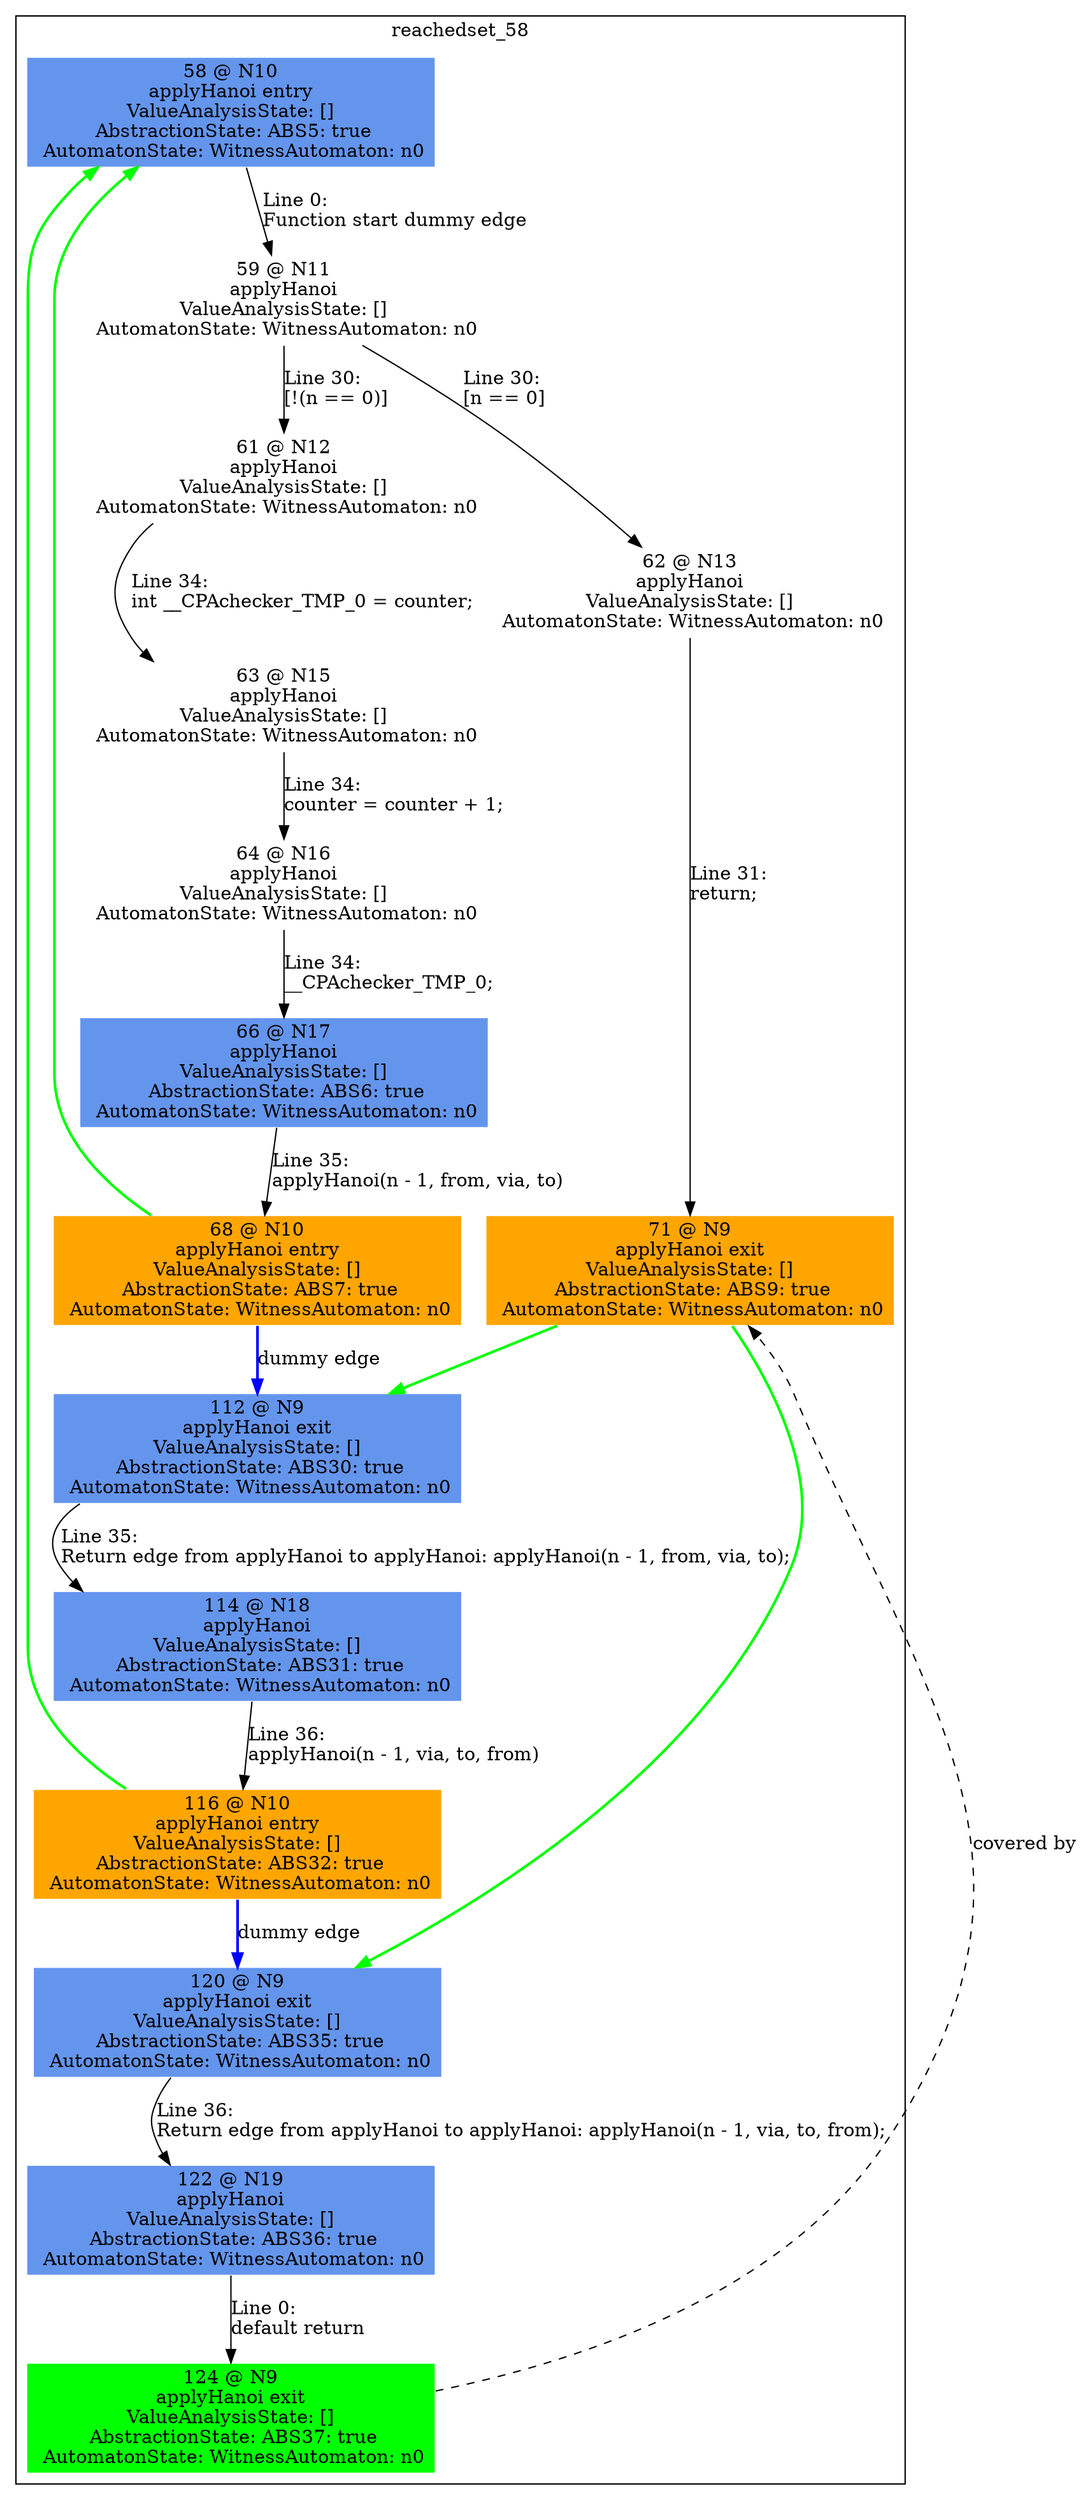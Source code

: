 digraph ARG {
node [style="filled" shape="box" color="white"]
subgraph cluster_58 {
label="reachedset_58"
58 [fillcolor="cornflowerblue" label="58 @ N10\napplyHanoi entry\nValueAnalysisState: []\n AbstractionState: ABS5: true\n AutomatonState: WitnessAutomaton: n0\n" id="58"]
59 [label="59 @ N11\napplyHanoi\nValueAnalysisState: []\n AutomatonState: WitnessAutomaton: n0\n" id="59"]
62 [label="62 @ N13\napplyHanoi\nValueAnalysisState: []\n AutomatonState: WitnessAutomaton: n0\n" id="62"]
71 [fillcolor="orange" label="71 @ N9\napplyHanoi exit\nValueAnalysisState: []\n AbstractionState: ABS9: true\n AutomatonState: WitnessAutomaton: n0\n" id="71"]
61 [label="61 @ N12\napplyHanoi\nValueAnalysisState: []\n AutomatonState: WitnessAutomaton: n0\n" id="61"]
63 [label="63 @ N15\napplyHanoi\nValueAnalysisState: []\n AutomatonState: WitnessAutomaton: n0\n" id="63"]
64 [label="64 @ N16\napplyHanoi\nValueAnalysisState: []\n AutomatonState: WitnessAutomaton: n0\n" id="64"]
66 [fillcolor="cornflowerblue" label="66 @ N17\napplyHanoi\nValueAnalysisState: []\n AbstractionState: ABS6: true\n AutomatonState: WitnessAutomaton: n0\n" id="66"]
68 [fillcolor="orange" label="68 @ N10\napplyHanoi entry\nValueAnalysisState: []\n AbstractionState: ABS7: true\n AutomatonState: WitnessAutomaton: n0\n" id="68"]
112 [fillcolor="cornflowerblue" label="112 @ N9\napplyHanoi exit\nValueAnalysisState: []\n AbstractionState: ABS30: true\n AutomatonState: WitnessAutomaton: n0\n" id="112"]
114 [fillcolor="cornflowerblue" label="114 @ N18\napplyHanoi\nValueAnalysisState: []\n AbstractionState: ABS31: true\n AutomatonState: WitnessAutomaton: n0\n" id="114"]
116 [fillcolor="orange" label="116 @ N10\napplyHanoi entry\nValueAnalysisState: []\n AbstractionState: ABS32: true\n AutomatonState: WitnessAutomaton: n0\n" id="116"]
120 [fillcolor="cornflowerblue" label="120 @ N9\napplyHanoi exit\nValueAnalysisState: []\n AbstractionState: ABS35: true\n AutomatonState: WitnessAutomaton: n0\n" id="120"]
122 [fillcolor="cornflowerblue" label="122 @ N19\napplyHanoi\nValueAnalysisState: []\n AbstractionState: ABS36: true\n AutomatonState: WitnessAutomaton: n0\n" id="122"]
124 [fillcolor="green" label="124 @ N9\napplyHanoi exit\nValueAnalysisState: []\n AbstractionState: ABS37: true\n AutomatonState: WitnessAutomaton: n0\n" id="124"]
58 -> 59 [label="Line 0: \lFunction start dummy edge\l" id="58 -> 59"]
59 -> 61 [label="Line 30: \l[!(n == 0)]\l" id="59 -> 61"]
59 -> 62 [label="Line 30: \l[n == 0]\l" id="59 -> 62"]
62 -> 71 [label="Line 31: \lreturn;\l" id="62 -> 71"]
124 -> 71 [style="dashed" weight="0" label="covered by"]
61 -> 63 [label="Line 34: \lint __CPAchecker_TMP_0 = counter;\l" id="61 -> 63"]
63 -> 64 [label="Line 34: \lcounter = counter + 1;\l" id="63 -> 64"]
64 -> 66 [label="Line 34: \l__CPAchecker_TMP_0;\l" id="64 -> 66"]
66 -> 68 [label="Line 35: \lapplyHanoi(n - 1, from, via, to)\l" id="66 -> 68"]
68 -> 112 [style="bold" color="blue" label="dummy edge" id="68 -> 112"]
112 -> 114 [label="Line 35: \lReturn edge from applyHanoi to applyHanoi: applyHanoi(n - 1, from, via, to);\l" id="112 -> 114"]
114 -> 116 [label="Line 36: \lapplyHanoi(n - 1, via, to, from)\l" id="114 -> 116"]
116 -> 120 [style="bold" color="blue" label="dummy edge" id="116 -> 120"]
120 -> 122 [label="Line 36: \lReturn edge from applyHanoi to applyHanoi: applyHanoi(n - 1, via, to, from);\l" id="120 -> 122"]
122 -> 124 [label="Line 0: \ldefault return\l" id="122 -> 124"]
}
116 -> 58 [color=green style=bold]
71 -> 112 [color=green style=bold]
71 -> 120 [color=green style=bold]
68 -> 58 [color=green style=bold]
}

